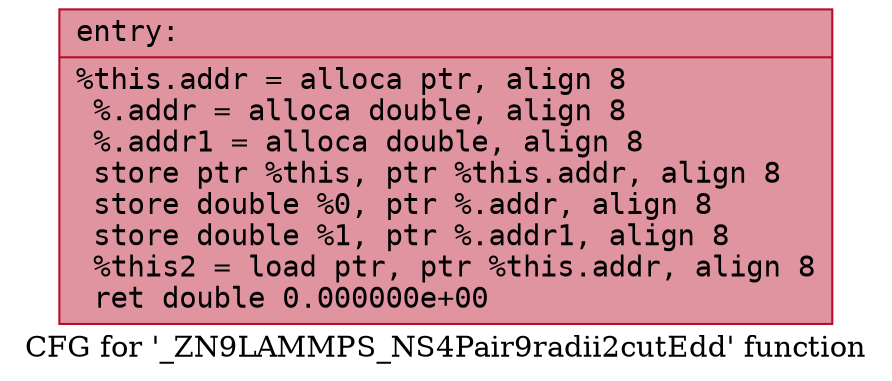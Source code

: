 digraph "CFG for '_ZN9LAMMPS_NS4Pair9radii2cutEdd' function" {
	label="CFG for '_ZN9LAMMPS_NS4Pair9radii2cutEdd' function";

	Node0x55f528d34130 [shape=record,color="#b70d28ff", style=filled, fillcolor="#b70d2870" fontname="Courier",label="{entry:\l|  %this.addr = alloca ptr, align 8\l  %.addr = alloca double, align 8\l  %.addr1 = alloca double, align 8\l  store ptr %this, ptr %this.addr, align 8\l  store double %0, ptr %.addr, align 8\l  store double %1, ptr %.addr1, align 8\l  %this2 = load ptr, ptr %this.addr, align 8\l  ret double 0.000000e+00\l}"];
}
